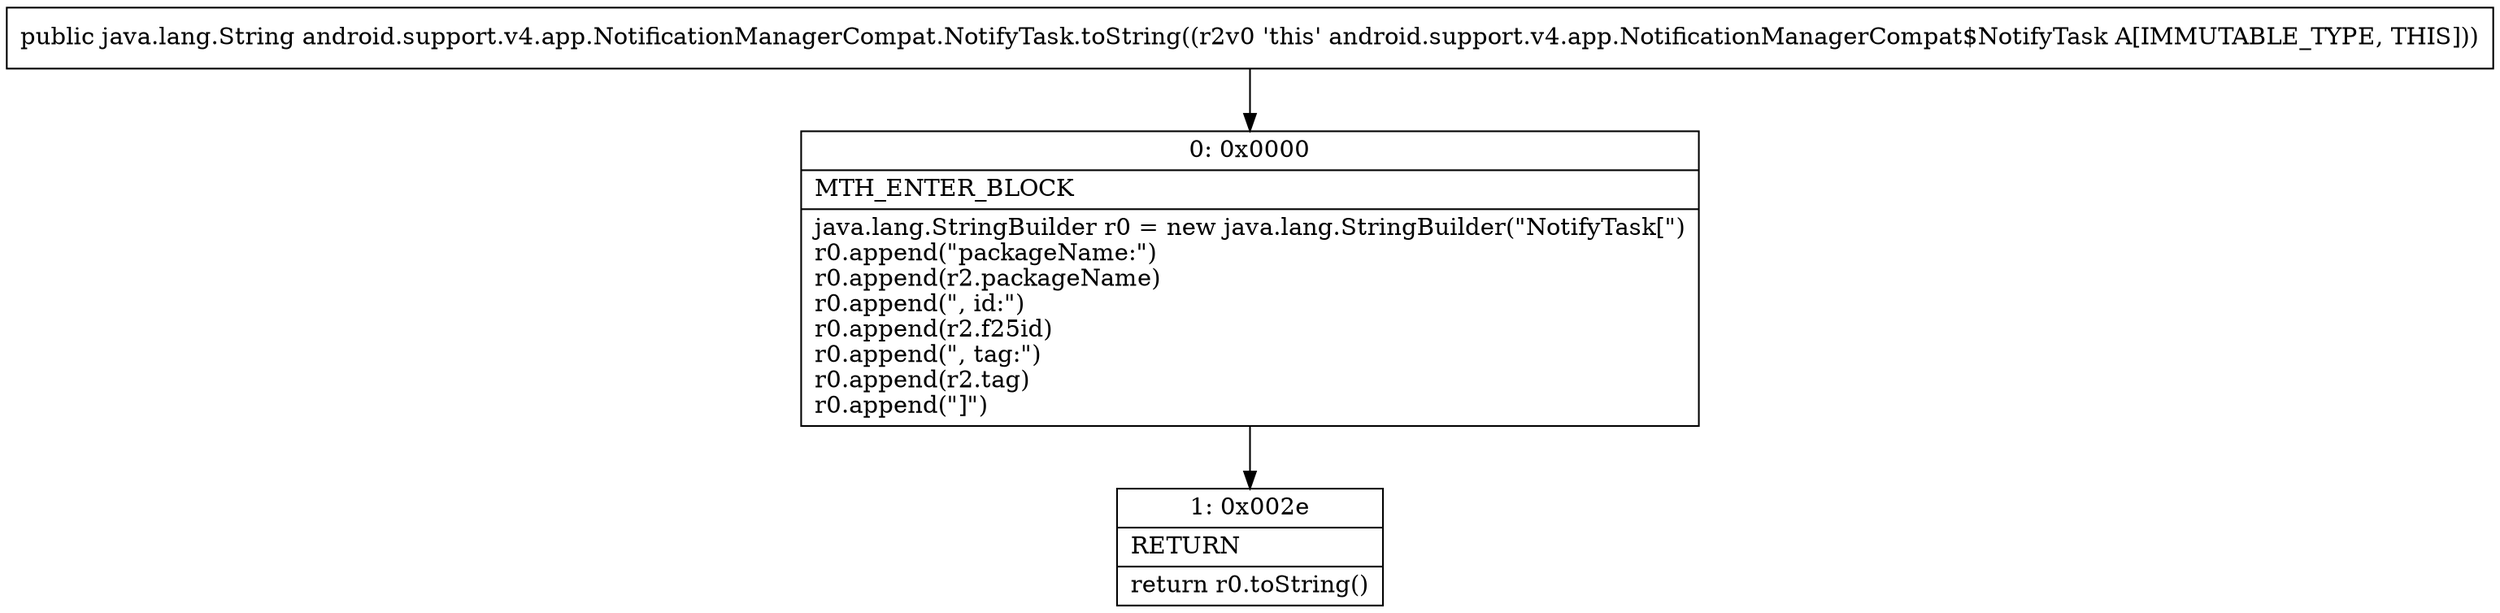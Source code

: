 digraph "CFG forandroid.support.v4.app.NotificationManagerCompat.NotifyTask.toString()Ljava\/lang\/String;" {
Node_0 [shape=record,label="{0\:\ 0x0000|MTH_ENTER_BLOCK\l|java.lang.StringBuilder r0 = new java.lang.StringBuilder(\"NotifyTask[\")\lr0.append(\"packageName:\")\lr0.append(r2.packageName)\lr0.append(\", id:\")\lr0.append(r2.f25id)\lr0.append(\", tag:\")\lr0.append(r2.tag)\lr0.append(\"]\")\l}"];
Node_1 [shape=record,label="{1\:\ 0x002e|RETURN\l|return r0.toString()\l}"];
MethodNode[shape=record,label="{public java.lang.String android.support.v4.app.NotificationManagerCompat.NotifyTask.toString((r2v0 'this' android.support.v4.app.NotificationManagerCompat$NotifyTask A[IMMUTABLE_TYPE, THIS])) }"];
MethodNode -> Node_0;
Node_0 -> Node_1;
}

